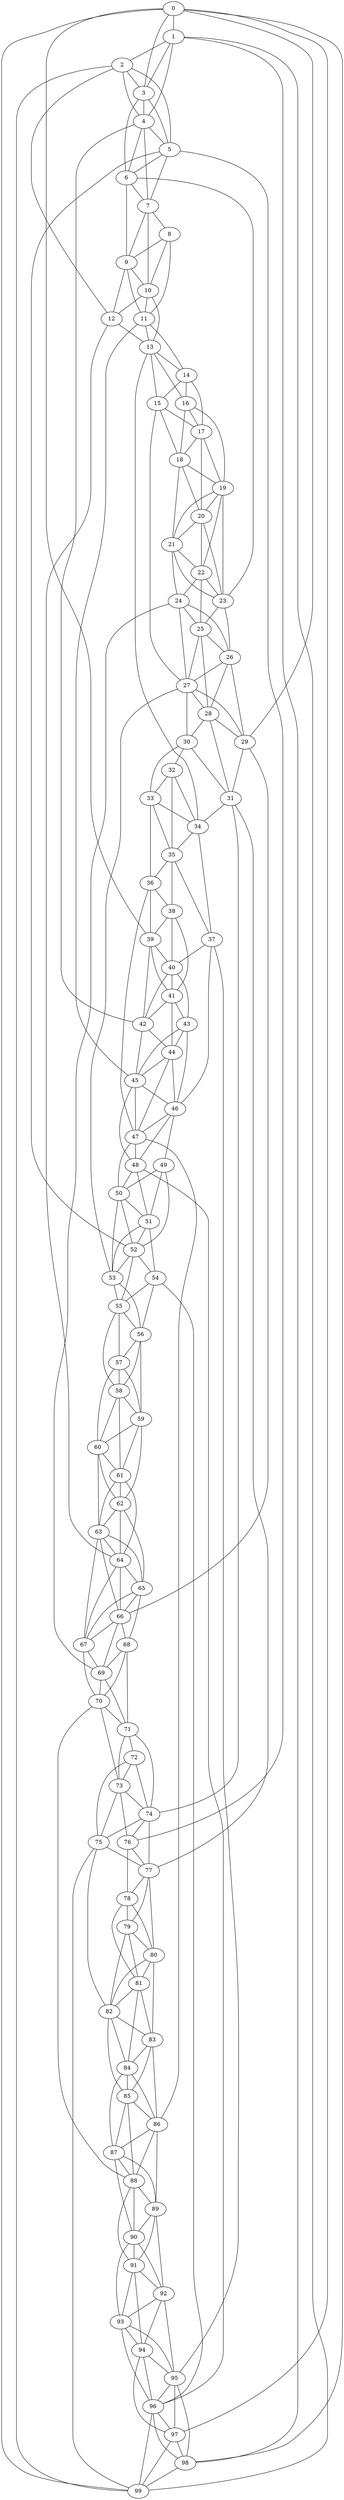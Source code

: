 strict graph "watts_strogatz_graph(100,6,0.1)" {
0;
1;
2;
3;
4;
5;
6;
7;
8;
9;
10;
11;
12;
13;
14;
15;
16;
17;
18;
19;
20;
21;
22;
23;
24;
25;
26;
27;
28;
29;
30;
31;
32;
33;
34;
35;
36;
37;
38;
39;
40;
41;
42;
43;
44;
45;
46;
47;
48;
49;
50;
51;
52;
53;
54;
55;
56;
57;
58;
59;
60;
61;
62;
63;
64;
65;
66;
67;
68;
69;
70;
71;
72;
73;
74;
75;
76;
77;
78;
79;
80;
81;
82;
83;
84;
85;
86;
87;
88;
89;
90;
91;
92;
93;
94;
95;
96;
97;
98;
99;
0 -- 1  [is_available=True, prob="0.0699082080598"];
0 -- 3  [is_available=True, prob="0.85274483845"];
0 -- 97  [is_available=True, prob="1.0"];
0 -- 39  [is_available=True, prob="0.14704285451"];
0 -- 98  [is_available=True, prob="0.0651998783435"];
0 -- 99  [is_available=True, prob="0.134503228667"];
0 -- 29  [is_available=True, prob="0.654954653004"];
1 -- 2  [is_available=True, prob="1.0"];
1 -- 99  [is_available=True, prob="1.0"];
1 -- 4  [is_available=True, prob="0.17827838496"];
1 -- 98  [is_available=True, prob="1.0"];
1 -- 3  [is_available=True, prob="0.072543499891"];
2 -- 3  [is_available=True, prob="1.0"];
2 -- 4  [is_available=True, prob="0.398286434494"];
2 -- 5  [is_available=True, prob="0.700135748248"];
2 -- 12  [is_available=True, prob="0.848756195484"];
2 -- 99  [is_available=True, prob="0.132169373372"];
3 -- 4  [is_available=True, prob="0.0152419490169"];
3 -- 5  [is_available=True, prob="0.582892619834"];
3 -- 6  [is_available=True, prob="1.0"];
4 -- 5  [is_available=True, prob="0.164898110783"];
4 -- 6  [is_available=True, prob="0.357688892973"];
4 -- 7  [is_available=True, prob="0.0816890354231"];
4 -- 42  [is_available=True, prob="0.316821552637"];
5 -- 6  [is_available=True, prob="0.196582640405"];
5 -- 7  [is_available=True, prob="0.766905205805"];
5 -- 76  [is_available=True, prob="0.705761624468"];
5 -- 52  [is_available=True, prob="0.94723905759"];
6 -- 7  [is_available=True, prob="0.517110309732"];
6 -- 9  [is_available=True, prob="1.0"];
6 -- 23  [is_available=True, prob="0.313443898467"];
7 -- 8  [is_available=True, prob="0.753708858838"];
7 -- 9  [is_available=True, prob="0.102168912917"];
7 -- 10  [is_available=True, prob="1.0"];
8 -- 9  [is_available=True, prob="0.51791311893"];
8 -- 10  [is_available=True, prob="0.428913869985"];
8 -- 11  [is_available=True, prob="1.0"];
9 -- 10  [is_available=True, prob="0.523225240988"];
9 -- 11  [is_available=True, prob="1.0"];
9 -- 12  [is_available=True, prob="0.822291392677"];
10 -- 11  [is_available=True, prob="0.676453554685"];
10 -- 12  [is_available=True, prob="0.930389011824"];
10 -- 13  [is_available=True, prob="0.720421433251"];
11 -- 13  [is_available=True, prob="1.0"];
11 -- 14  [is_available=True, prob="1.0"];
11 -- 45  [is_available=True, prob="1.0"];
12 -- 64  [is_available=True, prob="1.0"];
12 -- 13  [is_available=True, prob="0.441741025476"];
13 -- 34  [is_available=True, prob="0.0700201180243"];
13 -- 14  [is_available=True, prob="0.275125842177"];
13 -- 15  [is_available=True, prob="0.165634371283"];
13 -- 16  [is_available=True, prob="0.318749862925"];
14 -- 15  [is_available=True, prob="0.199650950574"];
14 -- 16  [is_available=True, prob="0.611689244627"];
14 -- 17  [is_available=True, prob="0.736900081732"];
15 -- 17  [is_available=True, prob="0.517296013701"];
15 -- 18  [is_available=True, prob="0.581788824537"];
15 -- 27  [is_available=True, prob="0.173640835931"];
16 -- 17  [is_available=True, prob="0.274435335432"];
16 -- 18  [is_available=True, prob="0.823709006456"];
16 -- 19  [is_available=True, prob="0.0413817640218"];
17 -- 18  [is_available=True, prob="0.614139248752"];
17 -- 19  [is_available=True, prob="0.0195113797527"];
17 -- 20  [is_available=True, prob="1.0"];
18 -- 19  [is_available=True, prob="0.457000725974"];
18 -- 20  [is_available=True, prob="1.0"];
18 -- 21  [is_available=True, prob="0.7938685962"];
19 -- 20  [is_available=True, prob="0.0801480377675"];
19 -- 21  [is_available=True, prob="0.670655460264"];
19 -- 22  [is_available=True, prob="0.98823224645"];
19 -- 23  [is_available=True, prob="0.491778338381"];
20 -- 21  [is_available=True, prob="0.518444216141"];
20 -- 22  [is_available=True, prob="0.718333174389"];
20 -- 23  [is_available=True, prob="0.802936365868"];
21 -- 22  [is_available=True, prob="1.0"];
21 -- 23  [is_available=True, prob="0.368600974177"];
21 -- 24  [is_available=True, prob="0.463788293995"];
22 -- 23  [is_available=True, prob="0.4024430584"];
22 -- 24  [is_available=True, prob="0.270212321763"];
22 -- 25  [is_available=True, prob="0.778340125709"];
23 -- 25  [is_available=True, prob="1.0"];
23 -- 26  [is_available=True, prob="0.675761686752"];
24 -- 69  [is_available=True, prob="0.14786962472"];
24 -- 25  [is_available=True, prob="1.0"];
24 -- 26  [is_available=True, prob="0.414275905507"];
24 -- 27  [is_available=True, prob="0.169083543982"];
25 -- 26  [is_available=True, prob="0.00957074912273"];
25 -- 27  [is_available=True, prob="0.293960306055"];
25 -- 28  [is_available=True, prob="1.0"];
26 -- 27  [is_available=True, prob="0.250881327076"];
26 -- 28  [is_available=True, prob="0.229467001957"];
26 -- 29  [is_available=True, prob="0.326336174064"];
27 -- 53  [is_available=True, prob="1.0"];
27 -- 28  [is_available=True, prob="0.835077471073"];
27 -- 29  [is_available=True, prob="0.54814607263"];
27 -- 30  [is_available=True, prob="1.0"];
28 -- 29  [is_available=True, prob="0.285353374405"];
28 -- 30  [is_available=True, prob="0.571677801615"];
28 -- 31  [is_available=True, prob="1.0"];
29 -- 66  [is_available=True, prob="0.527954693348"];
29 -- 31  [is_available=True, prob="0.198521601462"];
30 -- 32  [is_available=True, prob="0.483814010848"];
30 -- 33  [is_available=True, prob="0.239749417378"];
30 -- 31  [is_available=True, prob="0.488398893572"];
31 -- 34  [is_available=True, prob="0.0970316759244"];
31 -- 74  [is_available=True, prob="1.0"];
31 -- 77  [is_available=True, prob="1.0"];
32 -- 33  [is_available=True, prob="0.683186735574"];
32 -- 34  [is_available=True, prob="0.31987269254"];
32 -- 35  [is_available=True, prob="0.247840886216"];
33 -- 34  [is_available=True, prob="0.75470452453"];
33 -- 35  [is_available=True, prob="0.189954757761"];
33 -- 36  [is_available=True, prob="0.233773825958"];
34 -- 35  [is_available=True, prob="0.876315930935"];
34 -- 37  [is_available=True, prob="1.0"];
35 -- 36  [is_available=True, prob="0.754783164409"];
35 -- 37  [is_available=True, prob="0.747249541682"];
35 -- 38  [is_available=True, prob="0.235721390846"];
36 -- 38  [is_available=True, prob="0.777947272749"];
36 -- 39  [is_available=True, prob="0.0640022650528"];
36 -- 47  [is_available=True, prob="0.1117382979"];
37 -- 40  [is_available=True, prob="0.0382115967455"];
37 -- 46  [is_available=True, prob="0.713715315171"];
37 -- 95  [is_available=True, prob="0.361006258871"];
38 -- 39  [is_available=True, prob="0.0473492546138"];
38 -- 40  [is_available=True, prob="0.503073113399"];
38 -- 41  [is_available=True, prob="1.0"];
39 -- 40  [is_available=True, prob="0.624690200218"];
39 -- 41  [is_available=True, prob="0.0342954081247"];
39 -- 42  [is_available=True, prob="0.517987087288"];
40 -- 41  [is_available=True, prob="0.286751901658"];
40 -- 42  [is_available=True, prob="0.0328508734199"];
40 -- 43  [is_available=True, prob="0.971539746664"];
41 -- 42  [is_available=True, prob="0.146977776115"];
41 -- 43  [is_available=True, prob="0.607397037393"];
41 -- 44  [is_available=True, prob="0.96470583914"];
42 -- 44  [is_available=True, prob="1.0"];
42 -- 45  [is_available=True, prob="1.0"];
43 -- 44  [is_available=True, prob="0.830599631638"];
43 -- 45  [is_available=True, prob="1.0"];
43 -- 46  [is_available=True, prob="0.0701538445413"];
44 -- 45  [is_available=True, prob="1.0"];
44 -- 46  [is_available=True, prob="0.897675585954"];
44 -- 47  [is_available=True, prob="1.0"];
45 -- 46  [is_available=True, prob="0.0478374734252"];
45 -- 47  [is_available=True, prob="0.599645323458"];
45 -- 48  [is_available=True, prob="0.536043195507"];
46 -- 47  [is_available=True, prob="0.382474709347"];
46 -- 48  [is_available=True, prob="0.395498203078"];
46 -- 49  [is_available=True, prob="0.797525891886"];
47 -- 48  [is_available=True, prob="0.345329475715"];
47 -- 50  [is_available=True, prob="0.816878479152"];
47 -- 86  [is_available=True, prob="0.653865391607"];
48 -- 96  [is_available=True, prob="1.0"];
48 -- 50  [is_available=True, prob="0.50037652087"];
48 -- 51  [is_available=True, prob="0.38835862765"];
49 -- 50  [is_available=True, prob="1.0"];
49 -- 51  [is_available=True, prob="1.0"];
49 -- 52  [is_available=True, prob="0.726903657737"];
50 -- 51  [is_available=True, prob="0.816338274606"];
50 -- 52  [is_available=True, prob="1.0"];
50 -- 53  [is_available=True, prob="1.0"];
51 -- 52  [is_available=True, prob="0.418292051347"];
51 -- 53  [is_available=True, prob="0.0967727566169"];
51 -- 54  [is_available=True, prob="0.75941651777"];
52 -- 53  [is_available=True, prob="0.40058342595"];
52 -- 54  [is_available=True, prob="0.355946744749"];
52 -- 55  [is_available=True, prob="0.0359906093262"];
53 -- 55  [is_available=True, prob="0.896399580594"];
53 -- 56  [is_available=True, prob="0.83017547104"];
54 -- 96  [is_available=True, prob="1.0"];
54 -- 55  [is_available=True, prob="0.825737764924"];
54 -- 56  [is_available=True, prob="0.264467374636"];
55 -- 56  [is_available=True, prob="0.294074418152"];
55 -- 57  [is_available=True, prob="0.182438735053"];
55 -- 58  [is_available=True, prob="1.0"];
56 -- 57  [is_available=True, prob="0.0144830383492"];
56 -- 58  [is_available=True, prob="1.0"];
56 -- 59  [is_available=True, prob="0.554758094423"];
57 -- 58  [is_available=True, prob="1.0"];
57 -- 59  [is_available=True, prob="0.240624378476"];
57 -- 60  [is_available=True, prob="0.973683910022"];
58 -- 59  [is_available=True, prob="1.0"];
58 -- 60  [is_available=True, prob="1.0"];
58 -- 61  [is_available=True, prob="0.51129831576"];
59 -- 60  [is_available=True, prob="0.312521323164"];
59 -- 61  [is_available=True, prob="0.15771959468"];
59 -- 62  [is_available=True, prob="0.139606390163"];
60 -- 61  [is_available=True, prob="0.124123469269"];
60 -- 62  [is_available=True, prob="0.464605113874"];
60 -- 63  [is_available=True, prob="0.187687343453"];
61 -- 64  [is_available=True, prob="0.759314974035"];
61 -- 62  [is_available=True, prob="0.846247716181"];
61 -- 63  [is_available=True, prob="0.211739594892"];
62 -- 64  [is_available=True, prob="1.0"];
62 -- 65  [is_available=True, prob="0.758783441098"];
62 -- 63  [is_available=True, prob="0.25684343658"];
63 -- 64  [is_available=True, prob="0.151844232615"];
63 -- 65  [is_available=True, prob="0.171917239763"];
63 -- 66  [is_available=True, prob="0.418361711224"];
63 -- 67  [is_available=True, prob="0.988891845422"];
64 -- 65  [is_available=True, prob="1.0"];
64 -- 66  [is_available=True, prob="1.0"];
64 -- 67  [is_available=True, prob="0.393008976813"];
65 -- 66  [is_available=True, prob="0.248935811169"];
65 -- 67  [is_available=True, prob="1.0"];
65 -- 68  [is_available=True, prob="0.441220065749"];
66 -- 67  [is_available=True, prob="0.943175973772"];
66 -- 68  [is_available=True, prob="0.431137744533"];
66 -- 69  [is_available=True, prob="0.728932156317"];
67 -- 69  [is_available=True, prob="0.266583059577"];
67 -- 70  [is_available=True, prob="0.785650421272"];
68 -- 69  [is_available=True, prob="0.523378859505"];
68 -- 70  [is_available=True, prob="0.255974705789"];
68 -- 71  [is_available=True, prob="0.949098120565"];
69 -- 70  [is_available=True, prob="0.669697025461"];
69 -- 71  [is_available=True, prob="1.0"];
70 -- 71  [is_available=True, prob="0.332042016372"];
70 -- 73  [is_available=True, prob="1.0"];
70 -- 88  [is_available=True, prob="0.315843852026"];
71 -- 72  [is_available=True, prob="0.443860808841"];
71 -- 73  [is_available=True, prob="0.608061153438"];
71 -- 74  [is_available=True, prob="0.972847152017"];
72 -- 73  [is_available=True, prob="1.0"];
72 -- 74  [is_available=True, prob="0.787387601852"];
72 -- 75  [is_available=True, prob="1.0"];
73 -- 74  [is_available=True, prob="1.0"];
73 -- 75  [is_available=True, prob="0.257518890502"];
73 -- 76  [is_available=True, prob="0.422023785165"];
74 -- 75  [is_available=True, prob="0.803228715144"];
74 -- 76  [is_available=True, prob="0.521658045614"];
74 -- 77  [is_available=True, prob="0.248768914131"];
75 -- 99  [is_available=True, prob="0.509268029408"];
75 -- 77  [is_available=True, prob="0.735539262772"];
75 -- 82  [is_available=True, prob="0.476313921992"];
76 -- 77  [is_available=True, prob="0.763681427849"];
76 -- 78  [is_available=True, prob="0.390616234456"];
77 -- 78  [is_available=True, prob="0.223779875443"];
77 -- 79  [is_available=True, prob="0.433977849065"];
77 -- 80  [is_available=True, prob="0.767035066669"];
78 -- 79  [is_available=True, prob="0.858104331374"];
78 -- 80  [is_available=True, prob="0.878034283726"];
78 -- 81  [is_available=True, prob="0.716821361657"];
79 -- 80  [is_available=True, prob="1.0"];
79 -- 81  [is_available=True, prob="0.646451868917"];
79 -- 82  [is_available=True, prob="0.0142256296416"];
80 -- 81  [is_available=True, prob="0.445630689538"];
80 -- 82  [is_available=True, prob="1.0"];
80 -- 83  [is_available=True, prob="0.0392140790896"];
81 -- 82  [is_available=True, prob="1.0"];
81 -- 83  [is_available=True, prob="0.0385163193186"];
81 -- 84  [is_available=True, prob="0.220324424018"];
82 -- 83  [is_available=True, prob="0.0868285890116"];
82 -- 84  [is_available=True, prob="0.0945904543907"];
82 -- 85  [is_available=True, prob="0.381544591101"];
83 -- 84  [is_available=True, prob="0.345023549369"];
83 -- 85  [is_available=True, prob="0.774946320934"];
83 -- 86  [is_available=True, prob="0.847595152631"];
84 -- 85  [is_available=True, prob="0.986880232397"];
84 -- 86  [is_available=True, prob="0.901904937352"];
84 -- 87  [is_available=True, prob="0.961740214159"];
85 -- 86  [is_available=True, prob="1.0"];
85 -- 87  [is_available=True, prob="0.392440969603"];
85 -- 88  [is_available=True, prob="0.488748757198"];
86 -- 87  [is_available=True, prob="0.99927889082"];
86 -- 88  [is_available=True, prob="1.0"];
86 -- 89  [is_available=True, prob="0.105824657357"];
87 -- 88  [is_available=True, prob="0.653061492992"];
87 -- 89  [is_available=True, prob="1.0"];
87 -- 90  [is_available=True, prob="0.634377259904"];
88 -- 89  [is_available=True, prob="0.212032969595"];
88 -- 90  [is_available=True, prob="1.0"];
88 -- 91  [is_available=True, prob="1.0"];
89 -- 90  [is_available=True, prob="0.0548585551133"];
89 -- 91  [is_available=True, prob="0.566819226504"];
89 -- 92  [is_available=True, prob="0.593819809288"];
90 -- 91  [is_available=True, prob="0.776526251615"];
90 -- 92  [is_available=True, prob="0.00286798820945"];
90 -- 93  [is_available=True, prob="0.984276606469"];
91 -- 92  [is_available=True, prob="0.440859341861"];
91 -- 93  [is_available=True, prob="0.720139045815"];
91 -- 94  [is_available=True, prob="0.553599542853"];
92 -- 93  [is_available=True, prob="1.0"];
92 -- 94  [is_available=True, prob="0.466646066298"];
92 -- 95  [is_available=True, prob="0.120448713767"];
93 -- 96  [is_available=True, prob="1.0"];
93 -- 94  [is_available=True, prob="0.171852069345"];
93 -- 95  [is_available=True, prob="1.0"];
94 -- 96  [is_available=True, prob="0.878845606766"];
94 -- 97  [is_available=True, prob="0.154058307344"];
94 -- 95  [is_available=True, prob="0.319024929776"];
95 -- 96  [is_available=True, prob="1.0"];
95 -- 97  [is_available=True, prob="0.651278100766"];
95 -- 98  [is_available=True, prob="0.963353609117"];
96 -- 97  [is_available=True, prob="0.119717264548"];
96 -- 98  [is_available=True, prob="0.0683697986091"];
96 -- 99  [is_available=True, prob="0.210811849664"];
97 -- 98  [is_available=True, prob="0.771415348121"];
97 -- 99  [is_available=True, prob="0.910240750372"];
98 -- 99  [is_available=True, prob="1.0"];
}
